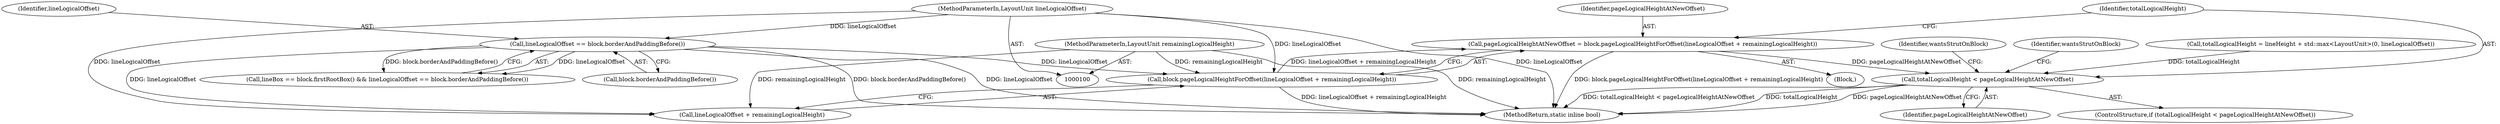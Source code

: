 digraph "0_Chrome_ce70785c73a2b7cf2b34de0d8439ca31929b4743_0@integer" {
"1000151" [label="(Call,pageLogicalHeightAtNewOffset = block.pageLogicalHeightForOffset(lineLogicalOffset + remainingLogicalHeight))"];
"1000153" [label="(Call,block.pageLogicalHeightForOffset(lineLogicalOffset + remainingLogicalHeight))"];
"1000128" [label="(Call,lineLogicalOffset == block.borderAndPaddingBefore())"];
"1000103" [label="(MethodParameterIn,LayoutUnit lineLogicalOffset)"];
"1000105" [label="(MethodParameterIn,LayoutUnit remainingLogicalHeight)"];
"1000158" [label="(Call,totalLogicalHeight < pageLogicalHeightAtNewOffset)"];
"1000168" [label="(MethodReturn,static inline bool)"];
"1000154" [label="(Call,lineLogicalOffset + remainingLogicalHeight)"];
"1000128" [label="(Call,lineLogicalOffset == block.borderAndPaddingBefore())"];
"1000151" [label="(Call,pageLogicalHeightAtNewOffset = block.pageLogicalHeightForOffset(lineLogicalOffset + remainingLogicalHeight))"];
"1000105" [label="(MethodParameterIn,LayoutUnit remainingLogicalHeight)"];
"1000139" [label="(Call,totalLogicalHeight = lineHeight + std::max<LayoutUnit>(0, lineLogicalOffset))"];
"1000131" [label="(Block,)"];
"1000153" [label="(Call,block.pageLogicalHeightForOffset(lineLogicalOffset + remainingLogicalHeight))"];
"1000158" [label="(Call,totalLogicalHeight < pageLogicalHeightAtNewOffset)"];
"1000103" [label="(MethodParameterIn,LayoutUnit lineLogicalOffset)"];
"1000130" [label="(Call,block.borderAndPaddingBefore())"];
"1000152" [label="(Identifier,pageLogicalHeightAtNewOffset)"];
"1000159" [label="(Identifier,totalLogicalHeight)"];
"1000124" [label="(Call,lineBox == block.firstRootBox() && lineLogicalOffset == block.borderAndPaddingBefore())"];
"1000129" [label="(Identifier,lineLogicalOffset)"];
"1000157" [label="(ControlStructure,if (totalLogicalHeight < pageLogicalHeightAtNewOffset))"];
"1000160" [label="(Identifier,pageLogicalHeightAtNewOffset)"];
"1000166" [label="(Identifier,wantsStrutOnBlock)"];
"1000162" [label="(Identifier,wantsStrutOnBlock)"];
"1000151" -> "1000131"  [label="AST: "];
"1000151" -> "1000153"  [label="CFG: "];
"1000152" -> "1000151"  [label="AST: "];
"1000153" -> "1000151"  [label="AST: "];
"1000159" -> "1000151"  [label="CFG: "];
"1000151" -> "1000168"  [label="DDG: block.pageLogicalHeightForOffset(lineLogicalOffset + remainingLogicalHeight)"];
"1000153" -> "1000151"  [label="DDG: lineLogicalOffset + remainingLogicalHeight"];
"1000151" -> "1000158"  [label="DDG: pageLogicalHeightAtNewOffset"];
"1000153" -> "1000154"  [label="CFG: "];
"1000154" -> "1000153"  [label="AST: "];
"1000153" -> "1000168"  [label="DDG: lineLogicalOffset + remainingLogicalHeight"];
"1000128" -> "1000153"  [label="DDG: lineLogicalOffset"];
"1000103" -> "1000153"  [label="DDG: lineLogicalOffset"];
"1000105" -> "1000153"  [label="DDG: remainingLogicalHeight"];
"1000128" -> "1000124"  [label="AST: "];
"1000128" -> "1000130"  [label="CFG: "];
"1000129" -> "1000128"  [label="AST: "];
"1000130" -> "1000128"  [label="AST: "];
"1000124" -> "1000128"  [label="CFG: "];
"1000128" -> "1000168"  [label="DDG: block.borderAndPaddingBefore()"];
"1000128" -> "1000168"  [label="DDG: lineLogicalOffset"];
"1000128" -> "1000124"  [label="DDG: lineLogicalOffset"];
"1000128" -> "1000124"  [label="DDG: block.borderAndPaddingBefore()"];
"1000103" -> "1000128"  [label="DDG: lineLogicalOffset"];
"1000128" -> "1000154"  [label="DDG: lineLogicalOffset"];
"1000103" -> "1000100"  [label="AST: "];
"1000103" -> "1000168"  [label="DDG: lineLogicalOffset"];
"1000103" -> "1000154"  [label="DDG: lineLogicalOffset"];
"1000105" -> "1000100"  [label="AST: "];
"1000105" -> "1000168"  [label="DDG: remainingLogicalHeight"];
"1000105" -> "1000154"  [label="DDG: remainingLogicalHeight"];
"1000158" -> "1000157"  [label="AST: "];
"1000158" -> "1000160"  [label="CFG: "];
"1000159" -> "1000158"  [label="AST: "];
"1000160" -> "1000158"  [label="AST: "];
"1000162" -> "1000158"  [label="CFG: "];
"1000166" -> "1000158"  [label="CFG: "];
"1000158" -> "1000168"  [label="DDG: totalLogicalHeight"];
"1000158" -> "1000168"  [label="DDG: pageLogicalHeightAtNewOffset"];
"1000158" -> "1000168"  [label="DDG: totalLogicalHeight < pageLogicalHeightAtNewOffset"];
"1000139" -> "1000158"  [label="DDG: totalLogicalHeight"];
}
